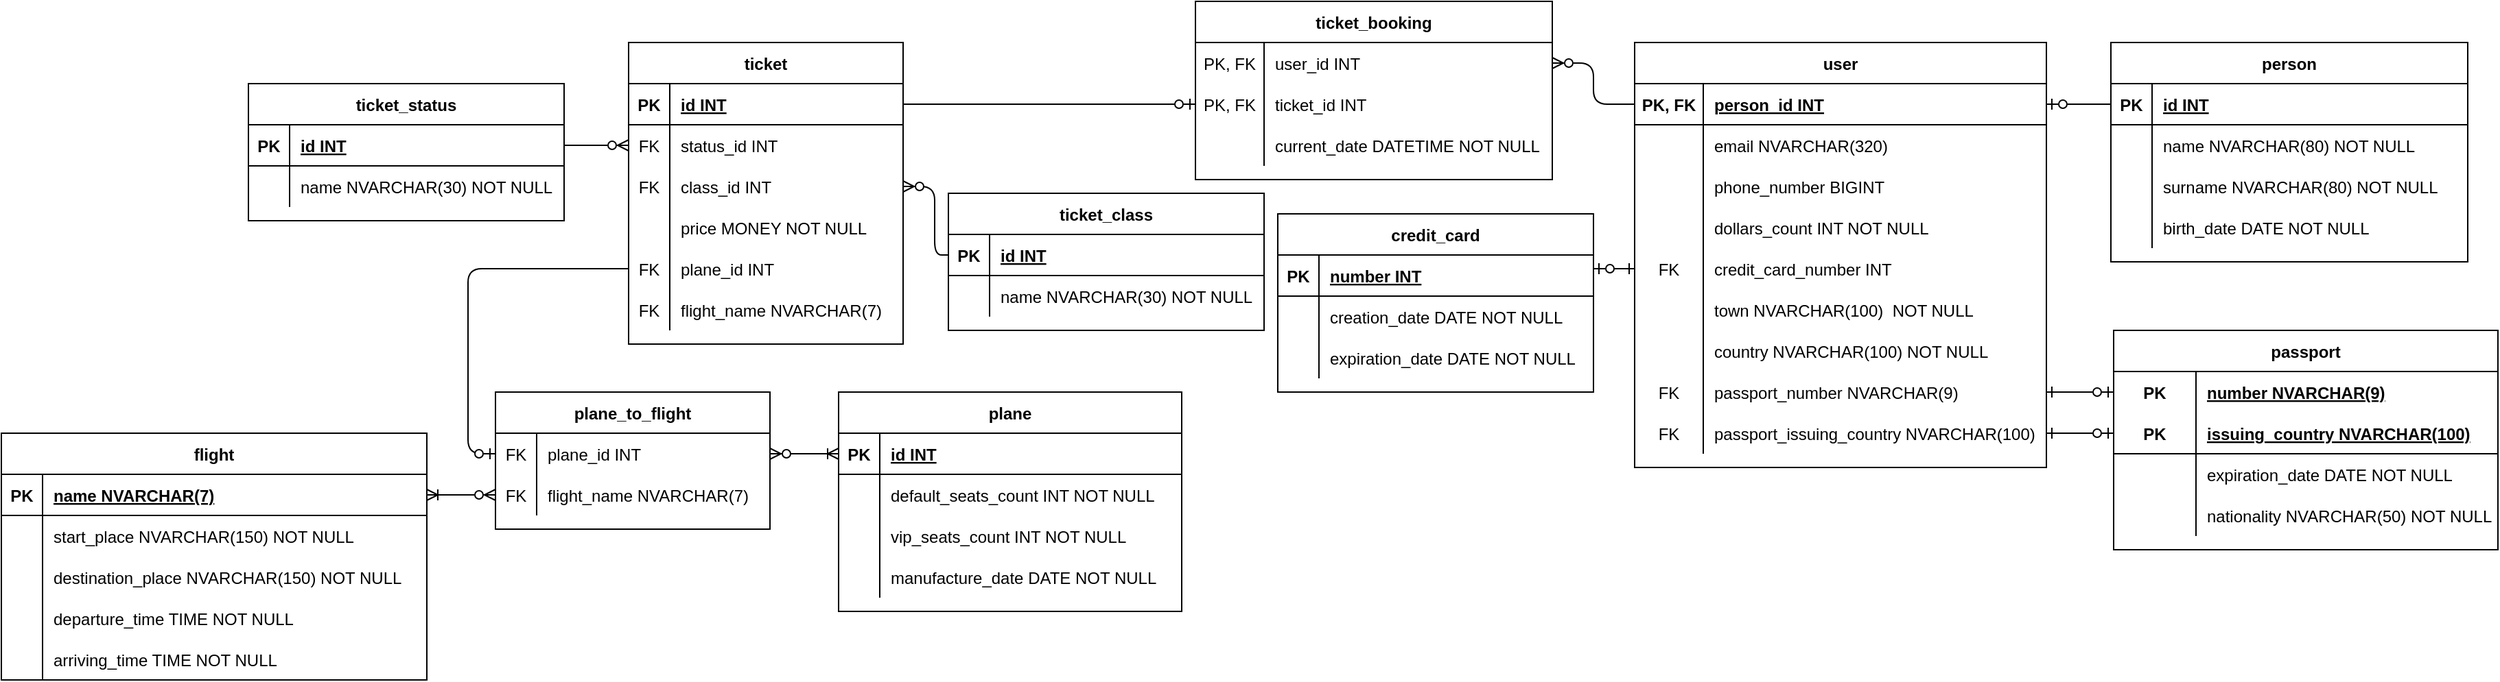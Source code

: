 <mxfile version="13.9.9" type="device"><diagram id="3k4UdtkibSkp9ZL7iLxJ" name="Страница 1"><mxGraphModel dx="2522" dy="1679" grid="1" gridSize="10" guides="1" tooltips="1" connect="1" arrows="1" fold="1" page="1" pageScale="1" pageWidth="827" pageHeight="1169" math="0" shadow="0"><root><mxCell id="0"/><mxCell id="1" parent="0"/><mxCell id="8YHVjpVI6M3kVbzpGmhR-1" value="user" style="shape=table;startSize=30;container=1;collapsible=1;childLayout=tableLayout;fixedRows=1;rowLines=0;fontStyle=1;align=center;resizeLast=1;" parent="1" vertex="1"><mxGeometry x="220" y="-95" width="300" height="310" as="geometry"/></mxCell><mxCell id="8YHVjpVI6M3kVbzpGmhR-2" value="" style="shape=partialRectangle;collapsible=0;dropTarget=0;pointerEvents=0;fillColor=none;top=0;left=0;bottom=1;right=0;points=[[0,0.5],[1,0.5]];portConstraint=eastwest;" parent="8YHVjpVI6M3kVbzpGmhR-1" vertex="1"><mxGeometry y="30" width="300" height="30" as="geometry"/></mxCell><mxCell id="8YHVjpVI6M3kVbzpGmhR-3" value="PK, FK" style="shape=partialRectangle;connectable=0;fillColor=none;top=0;left=0;bottom=0;right=0;fontStyle=1;overflow=hidden;" parent="8YHVjpVI6M3kVbzpGmhR-2" vertex="1"><mxGeometry width="50" height="30" as="geometry"/></mxCell><mxCell id="8YHVjpVI6M3kVbzpGmhR-4" value="person_id INT" style="shape=partialRectangle;connectable=0;fillColor=none;top=0;left=0;bottom=0;right=0;align=left;spacingLeft=6;fontStyle=5;overflow=hidden;" parent="8YHVjpVI6M3kVbzpGmhR-2" vertex="1"><mxGeometry x="50" width="250" height="30" as="geometry"/></mxCell><mxCell id="8YHVjpVI6M3kVbzpGmhR-5" value="" style="shape=partialRectangle;collapsible=0;dropTarget=0;pointerEvents=0;fillColor=none;top=0;left=0;bottom=0;right=0;points=[[0,0.5],[1,0.5]];portConstraint=eastwest;" parent="8YHVjpVI6M3kVbzpGmhR-1" vertex="1"><mxGeometry y="60" width="300" height="30" as="geometry"/></mxCell><mxCell id="8YHVjpVI6M3kVbzpGmhR-6" value="" style="shape=partialRectangle;connectable=0;fillColor=none;top=0;left=0;bottom=0;right=0;editable=1;overflow=hidden;" parent="8YHVjpVI6M3kVbzpGmhR-5" vertex="1"><mxGeometry width="50" height="30" as="geometry"/></mxCell><mxCell id="8YHVjpVI6M3kVbzpGmhR-7" value="email NVARCHAR(320)" style="shape=partialRectangle;connectable=0;fillColor=none;top=0;left=0;bottom=0;right=0;align=left;spacingLeft=6;overflow=hidden;" parent="8YHVjpVI6M3kVbzpGmhR-5" vertex="1"><mxGeometry x="50" width="250" height="30" as="geometry"/></mxCell><mxCell id="8YHVjpVI6M3kVbzpGmhR-8" value="" style="shape=partialRectangle;collapsible=0;dropTarget=0;pointerEvents=0;fillColor=none;top=0;left=0;bottom=0;right=0;points=[[0,0.5],[1,0.5]];portConstraint=eastwest;" parent="8YHVjpVI6M3kVbzpGmhR-1" vertex="1"><mxGeometry y="90" width="300" height="30" as="geometry"/></mxCell><mxCell id="8YHVjpVI6M3kVbzpGmhR-9" value="" style="shape=partialRectangle;connectable=0;fillColor=none;top=0;left=0;bottom=0;right=0;editable=1;overflow=hidden;" parent="8YHVjpVI6M3kVbzpGmhR-8" vertex="1"><mxGeometry width="50" height="30" as="geometry"/></mxCell><mxCell id="8YHVjpVI6M3kVbzpGmhR-10" value="phone_number BIGINT" style="shape=partialRectangle;connectable=0;fillColor=none;top=0;left=0;bottom=0;right=0;align=left;spacingLeft=6;overflow=hidden;" parent="8YHVjpVI6M3kVbzpGmhR-8" vertex="1"><mxGeometry x="50" width="250" height="30" as="geometry"/></mxCell><mxCell id="8YHVjpVI6M3kVbzpGmhR-11" value="" style="shape=partialRectangle;collapsible=0;dropTarget=0;pointerEvents=0;fillColor=none;top=0;left=0;bottom=0;right=0;points=[[0,0.5],[1,0.5]];portConstraint=eastwest;" parent="8YHVjpVI6M3kVbzpGmhR-1" vertex="1"><mxGeometry y="120" width="300" height="30" as="geometry"/></mxCell><mxCell id="8YHVjpVI6M3kVbzpGmhR-12" value="" style="shape=partialRectangle;connectable=0;fillColor=none;top=0;left=0;bottom=0;right=0;editable=1;overflow=hidden;" parent="8YHVjpVI6M3kVbzpGmhR-11" vertex="1"><mxGeometry width="50" height="30" as="geometry"/></mxCell><mxCell id="8YHVjpVI6M3kVbzpGmhR-13" value="dollars_count INT NOT NULL" style="shape=partialRectangle;connectable=0;fillColor=none;top=0;left=0;bottom=0;right=0;align=left;spacingLeft=6;overflow=hidden;" parent="8YHVjpVI6M3kVbzpGmhR-11" vertex="1"><mxGeometry x="50" width="250" height="30" as="geometry"/></mxCell><mxCell id="8YHVjpVI6M3kVbzpGmhR-14" value="" style="shape=partialRectangle;collapsible=0;dropTarget=0;pointerEvents=0;fillColor=none;top=0;left=0;bottom=0;right=0;points=[[0,0.5],[1,0.5]];portConstraint=eastwest;" parent="8YHVjpVI6M3kVbzpGmhR-1" vertex="1"><mxGeometry y="150" width="300" height="30" as="geometry"/></mxCell><mxCell id="8YHVjpVI6M3kVbzpGmhR-15" value="FK" style="shape=partialRectangle;connectable=0;fillColor=none;top=0;left=0;bottom=0;right=0;editable=1;overflow=hidden;" parent="8YHVjpVI6M3kVbzpGmhR-14" vertex="1"><mxGeometry width="50" height="30" as="geometry"/></mxCell><mxCell id="8YHVjpVI6M3kVbzpGmhR-16" value="credit_card_number INT" style="shape=partialRectangle;connectable=0;fillColor=none;top=0;left=0;bottom=0;right=0;align=left;spacingLeft=6;overflow=hidden;" parent="8YHVjpVI6M3kVbzpGmhR-14" vertex="1"><mxGeometry x="50" width="250" height="30" as="geometry"/></mxCell><mxCell id="8YHVjpVI6M3kVbzpGmhR-17" value="" style="shape=partialRectangle;collapsible=0;dropTarget=0;pointerEvents=0;fillColor=none;top=0;left=0;bottom=0;right=0;points=[[0,0.5],[1,0.5]];portConstraint=eastwest;" parent="8YHVjpVI6M3kVbzpGmhR-1" vertex="1"><mxGeometry y="180" width="300" height="30" as="geometry"/></mxCell><mxCell id="8YHVjpVI6M3kVbzpGmhR-18" value="" style="shape=partialRectangle;connectable=0;fillColor=none;top=0;left=0;bottom=0;right=0;editable=1;overflow=hidden;" parent="8YHVjpVI6M3kVbzpGmhR-17" vertex="1"><mxGeometry width="50" height="30" as="geometry"/></mxCell><mxCell id="8YHVjpVI6M3kVbzpGmhR-19" value="town NVARCHAR(100)  NOT NULL" style="shape=partialRectangle;connectable=0;fillColor=none;top=0;left=0;bottom=0;right=0;align=left;spacingLeft=6;overflow=hidden;" parent="8YHVjpVI6M3kVbzpGmhR-17" vertex="1"><mxGeometry x="50" width="250" height="30" as="geometry"/></mxCell><mxCell id="8YHVjpVI6M3kVbzpGmhR-20" value="" style="shape=partialRectangle;collapsible=0;dropTarget=0;pointerEvents=0;fillColor=none;top=0;left=0;bottom=0;right=0;points=[[0,0.5],[1,0.5]];portConstraint=eastwest;" parent="8YHVjpVI6M3kVbzpGmhR-1" vertex="1"><mxGeometry y="210" width="300" height="30" as="geometry"/></mxCell><mxCell id="8YHVjpVI6M3kVbzpGmhR-21" value="" style="shape=partialRectangle;connectable=0;fillColor=none;top=0;left=0;bottom=0;right=0;editable=1;overflow=hidden;" parent="8YHVjpVI6M3kVbzpGmhR-20" vertex="1"><mxGeometry width="50" height="30" as="geometry"/></mxCell><mxCell id="8YHVjpVI6M3kVbzpGmhR-22" value="country NVARCHAR(100) NOT NULL" style="shape=partialRectangle;connectable=0;fillColor=none;top=0;left=0;bottom=0;right=0;align=left;spacingLeft=6;overflow=hidden;" parent="8YHVjpVI6M3kVbzpGmhR-20" vertex="1"><mxGeometry x="50" width="250" height="30" as="geometry"/></mxCell><mxCell id="8YHVjpVI6M3kVbzpGmhR-23" value="" style="shape=partialRectangle;collapsible=0;dropTarget=0;pointerEvents=0;fillColor=none;top=0;left=0;bottom=0;right=0;points=[[0,0.5],[1,0.5]];portConstraint=eastwest;" parent="8YHVjpVI6M3kVbzpGmhR-1" vertex="1"><mxGeometry y="240" width="300" height="30" as="geometry"/></mxCell><mxCell id="8YHVjpVI6M3kVbzpGmhR-24" value="FK" style="shape=partialRectangle;connectable=0;fillColor=none;top=0;left=0;bottom=0;right=0;editable=1;overflow=hidden;" parent="8YHVjpVI6M3kVbzpGmhR-23" vertex="1"><mxGeometry width="50" height="30" as="geometry"/></mxCell><mxCell id="8YHVjpVI6M3kVbzpGmhR-25" value="passport_number NVARCHAR(9)" style="shape=partialRectangle;connectable=0;fillColor=none;top=0;left=0;bottom=0;right=0;align=left;spacingLeft=6;overflow=hidden;" parent="8YHVjpVI6M3kVbzpGmhR-23" vertex="1"><mxGeometry x="50" width="250" height="30" as="geometry"/></mxCell><mxCell id="V10UJoDa-tXf0L2twerV-1" value="" style="shape=partialRectangle;collapsible=0;dropTarget=0;pointerEvents=0;fillColor=none;top=0;left=0;bottom=0;right=0;points=[[0,0.5],[1,0.5]];portConstraint=eastwest;" parent="8YHVjpVI6M3kVbzpGmhR-1" vertex="1"><mxGeometry y="270" width="300" height="30" as="geometry"/></mxCell><mxCell id="V10UJoDa-tXf0L2twerV-2" value="FK" style="shape=partialRectangle;connectable=0;fillColor=none;top=0;left=0;bottom=0;right=0;editable=1;overflow=hidden;" parent="V10UJoDa-tXf0L2twerV-1" vertex="1"><mxGeometry width="50" height="30" as="geometry"/></mxCell><mxCell id="V10UJoDa-tXf0L2twerV-3" value="passport_issuing_country NVARCHAR(100)" style="shape=partialRectangle;connectable=0;fillColor=none;top=0;left=0;bottom=0;right=0;align=left;spacingLeft=6;overflow=hidden;" parent="V10UJoDa-tXf0L2twerV-1" vertex="1"><mxGeometry x="50" width="250" height="30" as="geometry"/></mxCell><mxCell id="8YHVjpVI6M3kVbzpGmhR-26" value="person" style="shape=table;startSize=30;container=1;collapsible=1;childLayout=tableLayout;fixedRows=1;rowLines=0;fontStyle=1;align=center;resizeLast=1;" parent="1" vertex="1"><mxGeometry x="567" y="-95" width="260" height="160" as="geometry"/></mxCell><mxCell id="8YHVjpVI6M3kVbzpGmhR-27" value="" style="shape=partialRectangle;collapsible=0;dropTarget=0;pointerEvents=0;fillColor=none;top=0;left=0;bottom=1;right=0;points=[[0,0.5],[1,0.5]];portConstraint=eastwest;" parent="8YHVjpVI6M3kVbzpGmhR-26" vertex="1"><mxGeometry y="30" width="260" height="30" as="geometry"/></mxCell><mxCell id="8YHVjpVI6M3kVbzpGmhR-28" value="PK" style="shape=partialRectangle;connectable=0;fillColor=none;top=0;left=0;bottom=0;right=0;fontStyle=1;overflow=hidden;" parent="8YHVjpVI6M3kVbzpGmhR-27" vertex="1"><mxGeometry width="30" height="30" as="geometry"/></mxCell><mxCell id="8YHVjpVI6M3kVbzpGmhR-29" value="id INT" style="shape=partialRectangle;connectable=0;fillColor=none;top=0;left=0;bottom=0;right=0;align=left;spacingLeft=6;fontStyle=5;overflow=hidden;" parent="8YHVjpVI6M3kVbzpGmhR-27" vertex="1"><mxGeometry x="30" width="230" height="30" as="geometry"/></mxCell><mxCell id="8YHVjpVI6M3kVbzpGmhR-30" value="" style="shape=partialRectangle;collapsible=0;dropTarget=0;pointerEvents=0;fillColor=none;top=0;left=0;bottom=0;right=0;points=[[0,0.5],[1,0.5]];portConstraint=eastwest;" parent="8YHVjpVI6M3kVbzpGmhR-26" vertex="1"><mxGeometry y="60" width="260" height="30" as="geometry"/></mxCell><mxCell id="8YHVjpVI6M3kVbzpGmhR-31" value="" style="shape=partialRectangle;connectable=0;fillColor=none;top=0;left=0;bottom=0;right=0;editable=1;overflow=hidden;" parent="8YHVjpVI6M3kVbzpGmhR-30" vertex="1"><mxGeometry width="30" height="30" as="geometry"/></mxCell><mxCell id="8YHVjpVI6M3kVbzpGmhR-32" value="name NVARCHAR(80) NOT NULL" style="shape=partialRectangle;connectable=0;fillColor=none;top=0;left=0;bottom=0;right=0;align=left;spacingLeft=6;overflow=hidden;" parent="8YHVjpVI6M3kVbzpGmhR-30" vertex="1"><mxGeometry x="30" width="230" height="30" as="geometry"/></mxCell><mxCell id="8YHVjpVI6M3kVbzpGmhR-33" value="" style="shape=partialRectangle;collapsible=0;dropTarget=0;pointerEvents=0;fillColor=none;top=0;left=0;bottom=0;right=0;points=[[0,0.5],[1,0.5]];portConstraint=eastwest;" parent="8YHVjpVI6M3kVbzpGmhR-26" vertex="1"><mxGeometry y="90" width="260" height="30" as="geometry"/></mxCell><mxCell id="8YHVjpVI6M3kVbzpGmhR-34" value="" style="shape=partialRectangle;connectable=0;fillColor=none;top=0;left=0;bottom=0;right=0;editable=1;overflow=hidden;" parent="8YHVjpVI6M3kVbzpGmhR-33" vertex="1"><mxGeometry width="30" height="30" as="geometry"/></mxCell><mxCell id="8YHVjpVI6M3kVbzpGmhR-35" value="surname NVARCHAR(80) NOT NULL" style="shape=partialRectangle;connectable=0;fillColor=none;top=0;left=0;bottom=0;right=0;align=left;spacingLeft=6;overflow=hidden;" parent="8YHVjpVI6M3kVbzpGmhR-33" vertex="1"><mxGeometry x="30" width="230" height="30" as="geometry"/></mxCell><mxCell id="8YHVjpVI6M3kVbzpGmhR-39" value="" style="shape=partialRectangle;collapsible=0;dropTarget=0;pointerEvents=0;fillColor=none;top=0;left=0;bottom=0;right=0;points=[[0,0.5],[1,0.5]];portConstraint=eastwest;" parent="8YHVjpVI6M3kVbzpGmhR-26" vertex="1"><mxGeometry y="120" width="260" height="30" as="geometry"/></mxCell><mxCell id="8YHVjpVI6M3kVbzpGmhR-40" value="" style="shape=partialRectangle;connectable=0;fillColor=none;top=0;left=0;bottom=0;right=0;editable=1;overflow=hidden;" parent="8YHVjpVI6M3kVbzpGmhR-39" vertex="1"><mxGeometry width="30" height="30" as="geometry"/></mxCell><mxCell id="8YHVjpVI6M3kVbzpGmhR-41" value="birth_date DATE NOT NULL" style="shape=partialRectangle;connectable=0;fillColor=none;top=0;left=0;bottom=0;right=0;align=left;spacingLeft=6;overflow=hidden;" parent="8YHVjpVI6M3kVbzpGmhR-39" vertex="1"><mxGeometry x="30" width="230" height="30" as="geometry"/></mxCell><mxCell id="8YHVjpVI6M3kVbzpGmhR-77" value="passport" style="shape=table;startSize=30;container=1;collapsible=1;childLayout=tableLayout;fixedRows=1;rowLines=0;fontStyle=1;align=center;resizeLast=1;" parent="1" vertex="1"><mxGeometry x="569" y="115" width="280" height="160" as="geometry"/></mxCell><mxCell id="8YHVjpVI6M3kVbzpGmhR-78" value="" style="shape=partialRectangle;collapsible=0;dropTarget=0;pointerEvents=0;fillColor=none;top=0;left=0;bottom=0;right=0;points=[[0,0.5],[1,0.5]];portConstraint=eastwest;" parent="8YHVjpVI6M3kVbzpGmhR-77" vertex="1"><mxGeometry y="30" width="280" height="30" as="geometry"/></mxCell><mxCell id="8YHVjpVI6M3kVbzpGmhR-79" value="PK" style="shape=partialRectangle;connectable=0;fillColor=none;top=0;left=0;bottom=0;right=0;fontStyle=1;overflow=hidden;" parent="8YHVjpVI6M3kVbzpGmhR-78" vertex="1"><mxGeometry width="60" height="30" as="geometry"/></mxCell><mxCell id="8YHVjpVI6M3kVbzpGmhR-80" value="number NVARCHAR(9)" style="shape=partialRectangle;connectable=0;fillColor=none;top=0;left=0;bottom=0;right=0;align=left;spacingLeft=6;fontStyle=5;overflow=hidden;" parent="8YHVjpVI6M3kVbzpGmhR-78" vertex="1"><mxGeometry x="60" width="220" height="30" as="geometry"/></mxCell><mxCell id="8YHVjpVI6M3kVbzpGmhR-81" value="" style="shape=partialRectangle;collapsible=0;dropTarget=0;pointerEvents=0;fillColor=none;top=0;left=0;bottom=1;right=0;points=[[0,0.5],[1,0.5]];portConstraint=eastwest;" parent="8YHVjpVI6M3kVbzpGmhR-77" vertex="1"><mxGeometry y="60" width="280" height="30" as="geometry"/></mxCell><mxCell id="8YHVjpVI6M3kVbzpGmhR-82" value="PK" style="shape=partialRectangle;connectable=0;fillColor=none;top=0;left=0;bottom=0;right=0;fontStyle=1;overflow=hidden;" parent="8YHVjpVI6M3kVbzpGmhR-81" vertex="1"><mxGeometry width="60" height="30" as="geometry"/></mxCell><mxCell id="8YHVjpVI6M3kVbzpGmhR-83" value="issuing_country NVARCHAR(100)" style="shape=partialRectangle;connectable=0;fillColor=none;top=0;left=0;bottom=0;right=0;align=left;spacingLeft=6;fontStyle=5;overflow=hidden;" parent="8YHVjpVI6M3kVbzpGmhR-81" vertex="1"><mxGeometry x="60" width="220" height="30" as="geometry"/></mxCell><mxCell id="8YHVjpVI6M3kVbzpGmhR-84" value="" style="shape=partialRectangle;collapsible=0;dropTarget=0;pointerEvents=0;fillColor=none;top=0;left=0;bottom=0;right=0;points=[[0,0.5],[1,0.5]];portConstraint=eastwest;" parent="8YHVjpVI6M3kVbzpGmhR-77" vertex="1"><mxGeometry y="90" width="280" height="30" as="geometry"/></mxCell><mxCell id="8YHVjpVI6M3kVbzpGmhR-85" value="" style="shape=partialRectangle;connectable=0;fillColor=none;top=0;left=0;bottom=0;right=0;editable=1;overflow=hidden;" parent="8YHVjpVI6M3kVbzpGmhR-84" vertex="1"><mxGeometry width="60" height="30" as="geometry"/></mxCell><mxCell id="8YHVjpVI6M3kVbzpGmhR-86" value="expiration_date DATE NOT NULL" style="shape=partialRectangle;connectable=0;fillColor=none;top=0;left=0;bottom=0;right=0;align=left;spacingLeft=6;overflow=hidden;" parent="8YHVjpVI6M3kVbzpGmhR-84" vertex="1"><mxGeometry x="60" width="220" height="30" as="geometry"/></mxCell><mxCell id="8YHVjpVI6M3kVbzpGmhR-87" value="" style="shape=partialRectangle;collapsible=0;dropTarget=0;pointerEvents=0;fillColor=none;top=0;left=0;bottom=0;right=0;points=[[0,0.5],[1,0.5]];portConstraint=eastwest;" parent="8YHVjpVI6M3kVbzpGmhR-77" vertex="1"><mxGeometry y="120" width="280" height="30" as="geometry"/></mxCell><mxCell id="8YHVjpVI6M3kVbzpGmhR-88" value="" style="shape=partialRectangle;connectable=0;fillColor=none;top=0;left=0;bottom=0;right=0;editable=1;overflow=hidden;" parent="8YHVjpVI6M3kVbzpGmhR-87" vertex="1"><mxGeometry width="60" height="30" as="geometry"/></mxCell><mxCell id="8YHVjpVI6M3kVbzpGmhR-89" value="nationality NVARCHAR(50) NOT NULL" style="shape=partialRectangle;connectable=0;fillColor=none;top=0;left=0;bottom=0;right=0;align=left;spacingLeft=6;overflow=hidden;" parent="8YHVjpVI6M3kVbzpGmhR-87" vertex="1"><mxGeometry x="60" width="220" height="30" as="geometry"/></mxCell><mxCell id="8YHVjpVI6M3kVbzpGmhR-103" value="ticket_booking" style="shape=table;startSize=30;container=1;collapsible=1;childLayout=tableLayout;fixedRows=1;rowLines=0;fontStyle=1;align=center;resizeLast=1;" parent="1" vertex="1"><mxGeometry x="-100" y="-125" width="260" height="130" as="geometry"/></mxCell><mxCell id="8YHVjpVI6M3kVbzpGmhR-107" value="" style="shape=partialRectangle;collapsible=0;dropTarget=0;pointerEvents=0;fillColor=none;top=0;left=0;bottom=0;right=0;points=[[0,0.5],[1,0.5]];portConstraint=eastwest;" parent="8YHVjpVI6M3kVbzpGmhR-103" vertex="1"><mxGeometry y="30" width="260" height="30" as="geometry"/></mxCell><mxCell id="8YHVjpVI6M3kVbzpGmhR-108" value="PK, FK" style="shape=partialRectangle;connectable=0;fillColor=none;top=0;left=0;bottom=0;right=0;editable=1;overflow=hidden;" parent="8YHVjpVI6M3kVbzpGmhR-107" vertex="1"><mxGeometry width="50" height="30" as="geometry"/></mxCell><mxCell id="8YHVjpVI6M3kVbzpGmhR-109" value="user_id INT" style="shape=partialRectangle;connectable=0;fillColor=none;top=0;left=0;bottom=0;right=0;align=left;spacingLeft=6;overflow=hidden;" parent="8YHVjpVI6M3kVbzpGmhR-107" vertex="1"><mxGeometry x="50" width="210" height="30" as="geometry"/></mxCell><mxCell id="8YHVjpVI6M3kVbzpGmhR-110" value="" style="shape=partialRectangle;collapsible=0;dropTarget=0;pointerEvents=0;fillColor=none;top=0;left=0;bottom=0;right=0;points=[[0,0.5],[1,0.5]];portConstraint=eastwest;" parent="8YHVjpVI6M3kVbzpGmhR-103" vertex="1"><mxGeometry y="60" width="260" height="30" as="geometry"/></mxCell><mxCell id="8YHVjpVI6M3kVbzpGmhR-111" value="PK, FK" style="shape=partialRectangle;connectable=0;fillColor=none;top=0;left=0;bottom=0;right=0;editable=1;overflow=hidden;" parent="8YHVjpVI6M3kVbzpGmhR-110" vertex="1"><mxGeometry width="50" height="30" as="geometry"/></mxCell><mxCell id="8YHVjpVI6M3kVbzpGmhR-112" value="ticket_id INT " style="shape=partialRectangle;connectable=0;fillColor=none;top=0;left=0;bottom=0;right=0;align=left;spacingLeft=6;overflow=hidden;" parent="8YHVjpVI6M3kVbzpGmhR-110" vertex="1"><mxGeometry x="50" width="210" height="30" as="geometry"/></mxCell><mxCell id="8YHVjpVI6M3kVbzpGmhR-113" value="" style="shape=partialRectangle;collapsible=0;dropTarget=0;pointerEvents=0;fillColor=none;top=0;left=0;bottom=0;right=0;points=[[0,0.5],[1,0.5]];portConstraint=eastwest;" parent="8YHVjpVI6M3kVbzpGmhR-103" vertex="1"><mxGeometry y="90" width="260" height="30" as="geometry"/></mxCell><mxCell id="8YHVjpVI6M3kVbzpGmhR-114" value="" style="shape=partialRectangle;connectable=0;fillColor=none;top=0;left=0;bottom=0;right=0;editable=1;overflow=hidden;" parent="8YHVjpVI6M3kVbzpGmhR-113" vertex="1"><mxGeometry width="50" height="30" as="geometry"/></mxCell><mxCell id="8YHVjpVI6M3kVbzpGmhR-115" value="current_date DATETIME NOT NULL" style="shape=partialRectangle;connectable=0;fillColor=none;top=0;left=0;bottom=0;right=0;align=left;spacingLeft=6;overflow=hidden;" parent="8YHVjpVI6M3kVbzpGmhR-113" vertex="1"><mxGeometry x="50" width="210" height="30" as="geometry"/></mxCell><mxCell id="8YHVjpVI6M3kVbzpGmhR-116" value="ticket_status" style="shape=table;startSize=30;container=1;collapsible=1;childLayout=tableLayout;fixedRows=1;rowLines=0;fontStyle=1;align=center;resizeLast=1;" parent="1" vertex="1"><mxGeometry x="-790" y="-65" width="230" height="100" as="geometry"/></mxCell><mxCell id="8YHVjpVI6M3kVbzpGmhR-117" value="" style="shape=partialRectangle;collapsible=0;dropTarget=0;pointerEvents=0;fillColor=none;top=0;left=0;bottom=1;right=0;points=[[0,0.5],[1,0.5]];portConstraint=eastwest;" parent="8YHVjpVI6M3kVbzpGmhR-116" vertex="1"><mxGeometry y="30" width="230" height="30" as="geometry"/></mxCell><mxCell id="8YHVjpVI6M3kVbzpGmhR-118" value="PK" style="shape=partialRectangle;connectable=0;fillColor=none;top=0;left=0;bottom=0;right=0;fontStyle=1;overflow=hidden;" parent="8YHVjpVI6M3kVbzpGmhR-117" vertex="1"><mxGeometry width="30" height="30" as="geometry"/></mxCell><mxCell id="8YHVjpVI6M3kVbzpGmhR-119" value="id INT" style="shape=partialRectangle;connectable=0;fillColor=none;top=0;left=0;bottom=0;right=0;align=left;spacingLeft=6;fontStyle=5;overflow=hidden;" parent="8YHVjpVI6M3kVbzpGmhR-117" vertex="1"><mxGeometry x="30" width="200" height="30" as="geometry"/></mxCell><mxCell id="8YHVjpVI6M3kVbzpGmhR-120" value="" style="shape=partialRectangle;collapsible=0;dropTarget=0;pointerEvents=0;fillColor=none;top=0;left=0;bottom=0;right=0;points=[[0,0.5],[1,0.5]];portConstraint=eastwest;" parent="8YHVjpVI6M3kVbzpGmhR-116" vertex="1"><mxGeometry y="60" width="230" height="30" as="geometry"/></mxCell><mxCell id="8YHVjpVI6M3kVbzpGmhR-121" value="" style="shape=partialRectangle;connectable=0;fillColor=none;top=0;left=0;bottom=0;right=0;editable=1;overflow=hidden;" parent="8YHVjpVI6M3kVbzpGmhR-120" vertex="1"><mxGeometry width="30" height="30" as="geometry"/></mxCell><mxCell id="8YHVjpVI6M3kVbzpGmhR-122" value="name NVARCHAR(30) NOT NULL" style="shape=partialRectangle;connectable=0;fillColor=none;top=0;left=0;bottom=0;right=0;align=left;spacingLeft=6;overflow=hidden;" parent="8YHVjpVI6M3kVbzpGmhR-120" vertex="1"><mxGeometry x="30" width="200" height="30" as="geometry"/></mxCell><mxCell id="8YHVjpVI6M3kVbzpGmhR-129" value="ticket" style="shape=table;startSize=30;container=1;collapsible=1;childLayout=tableLayout;fixedRows=1;rowLines=0;fontStyle=1;align=center;resizeLast=1;" parent="1" vertex="1"><mxGeometry x="-513" y="-95" width="200" height="220" as="geometry"/></mxCell><mxCell id="Qn8bI8IKCTF-8IbLQuzn-13" value="" style="shape=partialRectangle;collapsible=0;dropTarget=0;pointerEvents=0;fillColor=none;top=0;left=0;bottom=1;right=0;points=[[0,0.5],[1,0.5]];portConstraint=eastwest;" parent="8YHVjpVI6M3kVbzpGmhR-129" vertex="1"><mxGeometry y="30" width="200" height="30" as="geometry"/></mxCell><mxCell id="Qn8bI8IKCTF-8IbLQuzn-14" value="PK" style="shape=partialRectangle;connectable=0;fillColor=none;top=0;left=0;bottom=0;right=0;fontStyle=1;overflow=hidden;" parent="Qn8bI8IKCTF-8IbLQuzn-13" vertex="1"><mxGeometry width="30" height="30" as="geometry"/></mxCell><mxCell id="Qn8bI8IKCTF-8IbLQuzn-15" value="id INT" style="shape=partialRectangle;connectable=0;fillColor=none;top=0;left=0;bottom=0;right=0;align=left;spacingLeft=6;fontStyle=5;overflow=hidden;" parent="Qn8bI8IKCTF-8IbLQuzn-13" vertex="1"><mxGeometry x="30" width="170" height="30" as="geometry"/></mxCell><mxCell id="8YHVjpVI6M3kVbzpGmhR-133" value="" style="shape=partialRectangle;collapsible=0;dropTarget=0;pointerEvents=0;fillColor=none;top=0;left=0;bottom=0;right=0;points=[[0,0.5],[1,0.5]];portConstraint=eastwest;" parent="8YHVjpVI6M3kVbzpGmhR-129" vertex="1"><mxGeometry y="60" width="200" height="30" as="geometry"/></mxCell><mxCell id="8YHVjpVI6M3kVbzpGmhR-134" value="FK" style="shape=partialRectangle;connectable=0;fillColor=none;top=0;left=0;bottom=0;right=0;editable=1;overflow=hidden;" parent="8YHVjpVI6M3kVbzpGmhR-133" vertex="1"><mxGeometry width="30" height="30" as="geometry"/></mxCell><mxCell id="8YHVjpVI6M3kVbzpGmhR-135" value="status_id INT" style="shape=partialRectangle;connectable=0;fillColor=none;top=0;left=0;bottom=0;right=0;align=left;spacingLeft=6;overflow=hidden;" parent="8YHVjpVI6M3kVbzpGmhR-133" vertex="1"><mxGeometry x="30" width="170" height="30" as="geometry"/></mxCell><mxCell id="8YHVjpVI6M3kVbzpGmhR-139" value="" style="shape=partialRectangle;collapsible=0;dropTarget=0;pointerEvents=0;fillColor=none;top=0;left=0;bottom=0;right=0;points=[[0,0.5],[1,0.5]];portConstraint=eastwest;" parent="8YHVjpVI6M3kVbzpGmhR-129" vertex="1"><mxGeometry y="90" width="200" height="30" as="geometry"/></mxCell><mxCell id="8YHVjpVI6M3kVbzpGmhR-140" value="FK" style="shape=partialRectangle;connectable=0;fillColor=none;top=0;left=0;bottom=0;right=0;editable=1;overflow=hidden;" parent="8YHVjpVI6M3kVbzpGmhR-139" vertex="1"><mxGeometry width="30" height="30" as="geometry"/></mxCell><mxCell id="8YHVjpVI6M3kVbzpGmhR-141" value="class_id INT" style="shape=partialRectangle;connectable=0;fillColor=none;top=0;left=0;bottom=0;right=0;align=left;spacingLeft=6;overflow=hidden;" parent="8YHVjpVI6M3kVbzpGmhR-139" vertex="1"><mxGeometry x="30" width="170" height="30" as="geometry"/></mxCell><mxCell id="8YHVjpVI6M3kVbzpGmhR-155" value="" style="shape=partialRectangle;collapsible=0;dropTarget=0;pointerEvents=0;fillColor=none;top=0;left=0;bottom=0;right=0;points=[[0,0.5],[1,0.5]];portConstraint=eastwest;" parent="8YHVjpVI6M3kVbzpGmhR-129" vertex="1"><mxGeometry y="120" width="200" height="30" as="geometry"/></mxCell><mxCell id="8YHVjpVI6M3kVbzpGmhR-156" value="" style="shape=partialRectangle;connectable=0;fillColor=none;top=0;left=0;bottom=0;right=0;editable=1;overflow=hidden;" parent="8YHVjpVI6M3kVbzpGmhR-155" vertex="1"><mxGeometry width="30" height="30" as="geometry"/></mxCell><mxCell id="8YHVjpVI6M3kVbzpGmhR-157" value="price MONEY NOT NULL" style="shape=partialRectangle;connectable=0;fillColor=none;top=0;left=0;bottom=0;right=0;align=left;spacingLeft=6;overflow=hidden;" parent="8YHVjpVI6M3kVbzpGmhR-155" vertex="1"><mxGeometry x="30" width="170" height="30" as="geometry"/></mxCell><mxCell id="8YHVjpVI6M3kVbzpGmhR-158" value="" style="shape=partialRectangle;collapsible=0;dropTarget=0;pointerEvents=0;fillColor=none;top=0;left=0;bottom=0;right=0;points=[[0,0.5],[1,0.5]];portConstraint=eastwest;" parent="8YHVjpVI6M3kVbzpGmhR-129" vertex="1"><mxGeometry y="150" width="200" height="30" as="geometry"/></mxCell><mxCell id="8YHVjpVI6M3kVbzpGmhR-159" value="FK" style="shape=partialRectangle;connectable=0;fillColor=none;top=0;left=0;bottom=0;right=0;editable=1;overflow=hidden;" parent="8YHVjpVI6M3kVbzpGmhR-158" vertex="1"><mxGeometry width="30" height="30" as="geometry"/></mxCell><mxCell id="8YHVjpVI6M3kVbzpGmhR-160" value="plane_id INT" style="shape=partialRectangle;connectable=0;fillColor=none;top=0;left=0;bottom=0;right=0;align=left;spacingLeft=6;overflow=hidden;" parent="8YHVjpVI6M3kVbzpGmhR-158" vertex="1"><mxGeometry x="30" width="170" height="30" as="geometry"/></mxCell><mxCell id="NEImS16-NJhFFRpKOBF2-1" value="" style="shape=partialRectangle;collapsible=0;dropTarget=0;pointerEvents=0;fillColor=none;top=0;left=0;bottom=0;right=0;points=[[0,0.5],[1,0.5]];portConstraint=eastwest;" vertex="1" parent="8YHVjpVI6M3kVbzpGmhR-129"><mxGeometry y="180" width="200" height="30" as="geometry"/></mxCell><mxCell id="NEImS16-NJhFFRpKOBF2-2" value="FK" style="shape=partialRectangle;connectable=0;fillColor=none;top=0;left=0;bottom=0;right=0;editable=1;overflow=hidden;" vertex="1" parent="NEImS16-NJhFFRpKOBF2-1"><mxGeometry width="30" height="30" as="geometry"/></mxCell><mxCell id="NEImS16-NJhFFRpKOBF2-3" value="flight_name NVARCHAR(7)" style="shape=partialRectangle;connectable=0;fillColor=none;top=0;left=0;bottom=0;right=0;align=left;spacingLeft=6;overflow=hidden;" vertex="1" parent="NEImS16-NJhFFRpKOBF2-1"><mxGeometry x="30" width="170" height="30" as="geometry"/></mxCell><mxCell id="8YHVjpVI6M3kVbzpGmhR-161" value="ticket_class" style="shape=table;startSize=30;container=1;collapsible=1;childLayout=tableLayout;fixedRows=1;rowLines=0;fontStyle=1;align=center;resizeLast=1;" parent="1" vertex="1"><mxGeometry x="-280" y="15" width="230" height="100" as="geometry"/></mxCell><mxCell id="8YHVjpVI6M3kVbzpGmhR-162" value="" style="shape=partialRectangle;collapsible=0;dropTarget=0;pointerEvents=0;fillColor=none;top=0;left=0;bottom=1;right=0;points=[[0,0.5],[1,0.5]];portConstraint=eastwest;" parent="8YHVjpVI6M3kVbzpGmhR-161" vertex="1"><mxGeometry y="30" width="230" height="30" as="geometry"/></mxCell><mxCell id="8YHVjpVI6M3kVbzpGmhR-163" value="PK" style="shape=partialRectangle;connectable=0;fillColor=none;top=0;left=0;bottom=0;right=0;fontStyle=1;overflow=hidden;" parent="8YHVjpVI6M3kVbzpGmhR-162" vertex="1"><mxGeometry width="30" height="30" as="geometry"/></mxCell><mxCell id="8YHVjpVI6M3kVbzpGmhR-164" value="id INT" style="shape=partialRectangle;connectable=0;fillColor=none;top=0;left=0;bottom=0;right=0;align=left;spacingLeft=6;fontStyle=5;overflow=hidden;" parent="8YHVjpVI6M3kVbzpGmhR-162" vertex="1"><mxGeometry x="30" width="200" height="30" as="geometry"/></mxCell><mxCell id="8YHVjpVI6M3kVbzpGmhR-165" value="" style="shape=partialRectangle;collapsible=0;dropTarget=0;pointerEvents=0;fillColor=none;top=0;left=0;bottom=0;right=0;points=[[0,0.5],[1,0.5]];portConstraint=eastwest;" parent="8YHVjpVI6M3kVbzpGmhR-161" vertex="1"><mxGeometry y="60" width="230" height="30" as="geometry"/></mxCell><mxCell id="8YHVjpVI6M3kVbzpGmhR-166" value="" style="shape=partialRectangle;connectable=0;fillColor=none;top=0;left=0;bottom=0;right=0;editable=1;overflow=hidden;" parent="8YHVjpVI6M3kVbzpGmhR-165" vertex="1"><mxGeometry width="30" height="30" as="geometry"/></mxCell><mxCell id="8YHVjpVI6M3kVbzpGmhR-167" value="name NVARCHAR(30) NOT NULL" style="shape=partialRectangle;connectable=0;fillColor=none;top=0;left=0;bottom=0;right=0;align=left;spacingLeft=6;overflow=hidden;" parent="8YHVjpVI6M3kVbzpGmhR-165" vertex="1"><mxGeometry x="30" width="200" height="30" as="geometry"/></mxCell><mxCell id="8YHVjpVI6M3kVbzpGmhR-174" value="plane_to_flight" style="shape=table;startSize=30;container=1;collapsible=1;childLayout=tableLayout;fixedRows=1;rowLines=0;fontStyle=1;align=center;resizeLast=1;" parent="1" vertex="1"><mxGeometry x="-610" y="160" width="200" height="100" as="geometry"/></mxCell><mxCell id="8YHVjpVI6M3kVbzpGmhR-178" value="" style="shape=partialRectangle;collapsible=0;dropTarget=0;pointerEvents=0;fillColor=none;top=0;left=0;bottom=0;right=0;points=[[0,0.5],[1,0.5]];portConstraint=eastwest;" parent="8YHVjpVI6M3kVbzpGmhR-174" vertex="1"><mxGeometry y="30" width="200" height="30" as="geometry"/></mxCell><mxCell id="8YHVjpVI6M3kVbzpGmhR-179" value="FK" style="shape=partialRectangle;connectable=0;fillColor=none;top=0;left=0;bottom=0;right=0;editable=1;overflow=hidden;" parent="8YHVjpVI6M3kVbzpGmhR-178" vertex="1"><mxGeometry width="30" height="30" as="geometry"/></mxCell><mxCell id="8YHVjpVI6M3kVbzpGmhR-180" value="plane_id INT" style="shape=partialRectangle;connectable=0;fillColor=none;top=0;left=0;bottom=0;right=0;align=left;spacingLeft=6;overflow=hidden;" parent="8YHVjpVI6M3kVbzpGmhR-178" vertex="1"><mxGeometry x="30" width="170" height="30" as="geometry"/></mxCell><mxCell id="8YHVjpVI6M3kVbzpGmhR-181" value="" style="shape=partialRectangle;collapsible=0;dropTarget=0;pointerEvents=0;fillColor=none;top=0;left=0;bottom=0;right=0;points=[[0,0.5],[1,0.5]];portConstraint=eastwest;" parent="8YHVjpVI6M3kVbzpGmhR-174" vertex="1"><mxGeometry y="60" width="200" height="30" as="geometry"/></mxCell><mxCell id="8YHVjpVI6M3kVbzpGmhR-182" value="FK" style="shape=partialRectangle;connectable=0;fillColor=none;top=0;left=0;bottom=0;right=0;editable=1;overflow=hidden;" parent="8YHVjpVI6M3kVbzpGmhR-181" vertex="1"><mxGeometry width="30" height="30" as="geometry"/></mxCell><mxCell id="8YHVjpVI6M3kVbzpGmhR-183" value="flight_name NVARCHAR(7)" style="shape=partialRectangle;connectable=0;fillColor=none;top=0;left=0;bottom=0;right=0;align=left;spacingLeft=6;overflow=hidden;" parent="8YHVjpVI6M3kVbzpGmhR-181" vertex="1"><mxGeometry x="30" width="170" height="30" as="geometry"/></mxCell><mxCell id="8YHVjpVI6M3kVbzpGmhR-187" value="flight" style="shape=table;startSize=30;container=1;collapsible=1;childLayout=tableLayout;fixedRows=1;rowLines=0;fontStyle=1;align=center;resizeLast=1;" parent="1" vertex="1"><mxGeometry x="-970" y="190" width="310" height="180" as="geometry"/></mxCell><mxCell id="8YHVjpVI6M3kVbzpGmhR-188" value="" style="shape=partialRectangle;collapsible=0;dropTarget=0;pointerEvents=0;fillColor=none;top=0;left=0;bottom=1;right=0;points=[[0,0.5],[1,0.5]];portConstraint=eastwest;" parent="8YHVjpVI6M3kVbzpGmhR-187" vertex="1"><mxGeometry y="30" width="310" height="30" as="geometry"/></mxCell><mxCell id="8YHVjpVI6M3kVbzpGmhR-189" value="PK" style="shape=partialRectangle;connectable=0;fillColor=none;top=0;left=0;bottom=0;right=0;fontStyle=1;overflow=hidden;" parent="8YHVjpVI6M3kVbzpGmhR-188" vertex="1"><mxGeometry width="30" height="30" as="geometry"/></mxCell><mxCell id="8YHVjpVI6M3kVbzpGmhR-190" value="name NVARCHAR(7)" style="shape=partialRectangle;connectable=0;fillColor=none;top=0;left=0;bottom=0;right=0;align=left;spacingLeft=6;fontStyle=5;overflow=hidden;" parent="8YHVjpVI6M3kVbzpGmhR-188" vertex="1"><mxGeometry x="30" width="280" height="30" as="geometry"/></mxCell><mxCell id="8YHVjpVI6M3kVbzpGmhR-191" value="" style="shape=partialRectangle;collapsible=0;dropTarget=0;pointerEvents=0;fillColor=none;top=0;left=0;bottom=0;right=0;points=[[0,0.5],[1,0.5]];portConstraint=eastwest;" parent="8YHVjpVI6M3kVbzpGmhR-187" vertex="1"><mxGeometry y="60" width="310" height="30" as="geometry"/></mxCell><mxCell id="8YHVjpVI6M3kVbzpGmhR-192" value="" style="shape=partialRectangle;connectable=0;fillColor=none;top=0;left=0;bottom=0;right=0;editable=1;overflow=hidden;" parent="8YHVjpVI6M3kVbzpGmhR-191" vertex="1"><mxGeometry width="30" height="30" as="geometry"/></mxCell><mxCell id="8YHVjpVI6M3kVbzpGmhR-193" value="start_place NVARCHAR(150) NOT NULL" style="shape=partialRectangle;connectable=0;fillColor=none;top=0;left=0;bottom=0;right=0;align=left;spacingLeft=6;overflow=hidden;" parent="8YHVjpVI6M3kVbzpGmhR-191" vertex="1"><mxGeometry x="30" width="280" height="30" as="geometry"/></mxCell><mxCell id="8YHVjpVI6M3kVbzpGmhR-194" value="" style="shape=partialRectangle;collapsible=0;dropTarget=0;pointerEvents=0;fillColor=none;top=0;left=0;bottom=0;right=0;points=[[0,0.5],[1,0.5]];portConstraint=eastwest;" parent="8YHVjpVI6M3kVbzpGmhR-187" vertex="1"><mxGeometry y="90" width="310" height="30" as="geometry"/></mxCell><mxCell id="8YHVjpVI6M3kVbzpGmhR-195" value="" style="shape=partialRectangle;connectable=0;fillColor=none;top=0;left=0;bottom=0;right=0;editable=1;overflow=hidden;" parent="8YHVjpVI6M3kVbzpGmhR-194" vertex="1"><mxGeometry width="30" height="30" as="geometry"/></mxCell><mxCell id="8YHVjpVI6M3kVbzpGmhR-196" value="destination_place NVARCHAR(150) NOT NULL" style="shape=partialRectangle;connectable=0;fillColor=none;top=0;left=0;bottom=0;right=0;align=left;spacingLeft=6;overflow=hidden;" parent="8YHVjpVI6M3kVbzpGmhR-194" vertex="1"><mxGeometry x="30" width="280" height="30" as="geometry"/></mxCell><mxCell id="8YHVjpVI6M3kVbzpGmhR-197" value="" style="shape=partialRectangle;collapsible=0;dropTarget=0;pointerEvents=0;fillColor=none;top=0;left=0;bottom=0;right=0;points=[[0,0.5],[1,0.5]];portConstraint=eastwest;" parent="8YHVjpVI6M3kVbzpGmhR-187" vertex="1"><mxGeometry y="120" width="310" height="30" as="geometry"/></mxCell><mxCell id="8YHVjpVI6M3kVbzpGmhR-198" value="" style="shape=partialRectangle;connectable=0;fillColor=none;top=0;left=0;bottom=0;right=0;editable=1;overflow=hidden;" parent="8YHVjpVI6M3kVbzpGmhR-197" vertex="1"><mxGeometry width="30" height="30" as="geometry"/></mxCell><mxCell id="8YHVjpVI6M3kVbzpGmhR-199" value="departure_time TIME NOT NULL" style="shape=partialRectangle;connectable=0;fillColor=none;top=0;left=0;bottom=0;right=0;align=left;spacingLeft=6;overflow=hidden;" parent="8YHVjpVI6M3kVbzpGmhR-197" vertex="1"><mxGeometry x="30" width="280" height="30" as="geometry"/></mxCell><mxCell id="8YHVjpVI6M3kVbzpGmhR-200" value="" style="shape=partialRectangle;collapsible=0;dropTarget=0;pointerEvents=0;fillColor=none;top=0;left=0;bottom=0;right=0;points=[[0,0.5],[1,0.5]];portConstraint=eastwest;" parent="8YHVjpVI6M3kVbzpGmhR-187" vertex="1"><mxGeometry y="150" width="310" height="30" as="geometry"/></mxCell><mxCell id="8YHVjpVI6M3kVbzpGmhR-201" value="" style="shape=partialRectangle;connectable=0;fillColor=none;top=0;left=0;bottom=0;right=0;editable=1;overflow=hidden;" parent="8YHVjpVI6M3kVbzpGmhR-200" vertex="1"><mxGeometry width="30" height="30" as="geometry"/></mxCell><mxCell id="8YHVjpVI6M3kVbzpGmhR-202" value="arriving_time TIME NOT NULL" style="shape=partialRectangle;connectable=0;fillColor=none;top=0;left=0;bottom=0;right=0;align=left;spacingLeft=6;overflow=hidden;" parent="8YHVjpVI6M3kVbzpGmhR-200" vertex="1"><mxGeometry x="30" width="280" height="30" as="geometry"/></mxCell><mxCell id="8YHVjpVI6M3kVbzpGmhR-203" value="plane" style="shape=table;startSize=30;container=1;collapsible=1;childLayout=tableLayout;fixedRows=1;rowLines=0;fontStyle=1;align=center;resizeLast=1;" parent="1" vertex="1"><mxGeometry x="-360" y="160" width="250" height="160" as="geometry"/></mxCell><mxCell id="8YHVjpVI6M3kVbzpGmhR-204" value="" style="shape=partialRectangle;collapsible=0;dropTarget=0;pointerEvents=0;fillColor=none;top=0;left=0;bottom=1;right=0;points=[[0,0.5],[1,0.5]];portConstraint=eastwest;" parent="8YHVjpVI6M3kVbzpGmhR-203" vertex="1"><mxGeometry y="30" width="250" height="30" as="geometry"/></mxCell><mxCell id="8YHVjpVI6M3kVbzpGmhR-205" value="PK" style="shape=partialRectangle;connectable=0;fillColor=none;top=0;left=0;bottom=0;right=0;fontStyle=1;overflow=hidden;" parent="8YHVjpVI6M3kVbzpGmhR-204" vertex="1"><mxGeometry width="30" height="30" as="geometry"/></mxCell><mxCell id="8YHVjpVI6M3kVbzpGmhR-206" value="id INT" style="shape=partialRectangle;connectable=0;fillColor=none;top=0;left=0;bottom=0;right=0;align=left;spacingLeft=6;fontStyle=5;overflow=hidden;" parent="8YHVjpVI6M3kVbzpGmhR-204" vertex="1"><mxGeometry x="30" width="220" height="30" as="geometry"/></mxCell><mxCell id="8YHVjpVI6M3kVbzpGmhR-207" value="" style="shape=partialRectangle;collapsible=0;dropTarget=0;pointerEvents=0;fillColor=none;top=0;left=0;bottom=0;right=0;points=[[0,0.5],[1,0.5]];portConstraint=eastwest;" parent="8YHVjpVI6M3kVbzpGmhR-203" vertex="1"><mxGeometry y="60" width="250" height="30" as="geometry"/></mxCell><mxCell id="8YHVjpVI6M3kVbzpGmhR-208" value="" style="shape=partialRectangle;connectable=0;fillColor=none;top=0;left=0;bottom=0;right=0;editable=1;overflow=hidden;" parent="8YHVjpVI6M3kVbzpGmhR-207" vertex="1"><mxGeometry width="30" height="30" as="geometry"/></mxCell><mxCell id="8YHVjpVI6M3kVbzpGmhR-209" value="default_seats_count INT NOT NULL" style="shape=partialRectangle;connectable=0;fillColor=none;top=0;left=0;bottom=0;right=0;align=left;spacingLeft=6;overflow=hidden;" parent="8YHVjpVI6M3kVbzpGmhR-207" vertex="1"><mxGeometry x="30" width="220" height="30" as="geometry"/></mxCell><mxCell id="8YHVjpVI6M3kVbzpGmhR-210" value="" style="shape=partialRectangle;collapsible=0;dropTarget=0;pointerEvents=0;fillColor=none;top=0;left=0;bottom=0;right=0;points=[[0,0.5],[1,0.5]];portConstraint=eastwest;" parent="8YHVjpVI6M3kVbzpGmhR-203" vertex="1"><mxGeometry y="90" width="250" height="30" as="geometry"/></mxCell><mxCell id="8YHVjpVI6M3kVbzpGmhR-211" value="" style="shape=partialRectangle;connectable=0;fillColor=none;top=0;left=0;bottom=0;right=0;editable=1;overflow=hidden;" parent="8YHVjpVI6M3kVbzpGmhR-210" vertex="1"><mxGeometry width="30" height="30" as="geometry"/></mxCell><mxCell id="8YHVjpVI6M3kVbzpGmhR-212" value="vip_seats_count INT NOT NULL" style="shape=partialRectangle;connectable=0;fillColor=none;top=0;left=0;bottom=0;right=0;align=left;spacingLeft=6;overflow=hidden;" parent="8YHVjpVI6M3kVbzpGmhR-210" vertex="1"><mxGeometry x="30" width="220" height="30" as="geometry"/></mxCell><mxCell id="8YHVjpVI6M3kVbzpGmhR-213" value="" style="shape=partialRectangle;collapsible=0;dropTarget=0;pointerEvents=0;fillColor=none;top=0;left=0;bottom=0;right=0;points=[[0,0.5],[1,0.5]];portConstraint=eastwest;" parent="8YHVjpVI6M3kVbzpGmhR-203" vertex="1"><mxGeometry y="120" width="250" height="30" as="geometry"/></mxCell><mxCell id="8YHVjpVI6M3kVbzpGmhR-214" value="" style="shape=partialRectangle;connectable=0;fillColor=none;top=0;left=0;bottom=0;right=0;editable=1;overflow=hidden;" parent="8YHVjpVI6M3kVbzpGmhR-213" vertex="1"><mxGeometry width="30" height="30" as="geometry"/></mxCell><mxCell id="8YHVjpVI6M3kVbzpGmhR-215" value="manufacture_date DATE NOT NULL" style="shape=partialRectangle;connectable=0;fillColor=none;top=0;left=0;bottom=0;right=0;align=left;spacingLeft=6;overflow=hidden;" parent="8YHVjpVI6M3kVbzpGmhR-213" vertex="1"><mxGeometry x="30" width="220" height="30" as="geometry"/></mxCell><mxCell id="8YHVjpVI6M3kVbzpGmhR-216" value="credit_card" style="shape=table;startSize=30;container=1;collapsible=1;childLayout=tableLayout;fixedRows=1;rowLines=0;fontStyle=1;align=center;resizeLast=1;" parent="1" vertex="1"><mxGeometry x="-40" y="30" width="230" height="130" as="geometry"/></mxCell><mxCell id="8YHVjpVI6M3kVbzpGmhR-217" value="" style="shape=partialRectangle;collapsible=0;dropTarget=0;pointerEvents=0;fillColor=none;top=0;left=0;bottom=1;right=0;points=[[0,0.5],[1,0.5]];portConstraint=eastwest;" parent="8YHVjpVI6M3kVbzpGmhR-216" vertex="1"><mxGeometry y="30" width="230" height="30" as="geometry"/></mxCell><mxCell id="8YHVjpVI6M3kVbzpGmhR-218" value="PK" style="shape=partialRectangle;connectable=0;fillColor=none;top=0;left=0;bottom=0;right=0;fontStyle=1;overflow=hidden;" parent="8YHVjpVI6M3kVbzpGmhR-217" vertex="1"><mxGeometry width="30" height="30" as="geometry"/></mxCell><mxCell id="8YHVjpVI6M3kVbzpGmhR-219" value="number INT" style="shape=partialRectangle;connectable=0;fillColor=none;top=0;left=0;bottom=0;right=0;align=left;spacingLeft=6;fontStyle=5;overflow=hidden;" parent="8YHVjpVI6M3kVbzpGmhR-217" vertex="1"><mxGeometry x="30" width="200" height="30" as="geometry"/></mxCell><mxCell id="8YHVjpVI6M3kVbzpGmhR-220" value="" style="shape=partialRectangle;collapsible=0;dropTarget=0;pointerEvents=0;fillColor=none;top=0;left=0;bottom=0;right=0;points=[[0,0.5],[1,0.5]];portConstraint=eastwest;" parent="8YHVjpVI6M3kVbzpGmhR-216" vertex="1"><mxGeometry y="60" width="230" height="30" as="geometry"/></mxCell><mxCell id="8YHVjpVI6M3kVbzpGmhR-221" value="" style="shape=partialRectangle;connectable=0;fillColor=none;top=0;left=0;bottom=0;right=0;editable=1;overflow=hidden;" parent="8YHVjpVI6M3kVbzpGmhR-220" vertex="1"><mxGeometry width="30" height="30" as="geometry"/></mxCell><mxCell id="8YHVjpVI6M3kVbzpGmhR-222" value="creation_date DATE NOT NULL" style="shape=partialRectangle;connectable=0;fillColor=none;top=0;left=0;bottom=0;right=0;align=left;spacingLeft=6;overflow=hidden;" parent="8YHVjpVI6M3kVbzpGmhR-220" vertex="1"><mxGeometry x="30" width="200" height="30" as="geometry"/></mxCell><mxCell id="8YHVjpVI6M3kVbzpGmhR-223" value="" style="shape=partialRectangle;collapsible=0;dropTarget=0;pointerEvents=0;fillColor=none;top=0;left=0;bottom=0;right=0;points=[[0,0.5],[1,0.5]];portConstraint=eastwest;" parent="8YHVjpVI6M3kVbzpGmhR-216" vertex="1"><mxGeometry y="90" width="230" height="30" as="geometry"/></mxCell><mxCell id="8YHVjpVI6M3kVbzpGmhR-224" value="" style="shape=partialRectangle;connectable=0;fillColor=none;top=0;left=0;bottom=0;right=0;editable=1;overflow=hidden;" parent="8YHVjpVI6M3kVbzpGmhR-223" vertex="1"><mxGeometry width="30" height="30" as="geometry"/></mxCell><mxCell id="8YHVjpVI6M3kVbzpGmhR-225" value="expiration_date DATE NOT NULL" style="shape=partialRectangle;connectable=0;fillColor=none;top=0;left=0;bottom=0;right=0;align=left;spacingLeft=6;overflow=hidden;" parent="8YHVjpVI6M3kVbzpGmhR-223" vertex="1"><mxGeometry x="30" width="200" height="30" as="geometry"/></mxCell><mxCell id="Qn8bI8IKCTF-8IbLQuzn-1" value="" style="edgeStyle=entityRelationEdgeStyle;fontSize=12;html=1;endArrow=ERzeroToOne;endFill=1;exitX=0;exitY=0.5;exitDx=0;exitDy=0;entryX=1;entryY=0.5;entryDx=0;entryDy=0;" parent="1" source="8YHVjpVI6M3kVbzpGmhR-27" target="8YHVjpVI6M3kVbzpGmhR-2" edge="1"><mxGeometry width="100" height="100" relative="1" as="geometry"><mxPoint x="520" y="370" as="sourcePoint"/><mxPoint x="620" y="270" as="targetPoint"/></mxGeometry></mxCell><mxCell id="Qn8bI8IKCTF-8IbLQuzn-2" value="" style="edgeStyle=entityRelationEdgeStyle;fontSize=12;html=1;endArrow=ERzeroToMany;endFill=1;exitX=0;exitY=0.5;exitDx=0;exitDy=0;entryX=1;entryY=0.5;entryDx=0;entryDy=0;" parent="1" source="8YHVjpVI6M3kVbzpGmhR-2" target="8YHVjpVI6M3kVbzpGmhR-107" edge="1"><mxGeometry width="100" height="100" relative="1" as="geometry"><mxPoint x="260" y="-50" as="sourcePoint"/><mxPoint x="210" y="-50" as="targetPoint"/></mxGeometry></mxCell><mxCell id="Qn8bI8IKCTF-8IbLQuzn-3" value="" style="edgeStyle=orthogonalEdgeStyle;fontSize=12;html=1;endArrow=ERzeroToOne;endFill=1;exitX=1;exitY=0.5;exitDx=0;exitDy=0;entryX=0;entryY=0.5;entryDx=0;entryDy=0;" parent="1" source="Qn8bI8IKCTF-8IbLQuzn-13" target="8YHVjpVI6M3kVbzpGmhR-110" edge="1"><mxGeometry width="100" height="100" relative="1" as="geometry"><mxPoint x="-313" y="-20" as="sourcePoint"/><mxPoint x="-210" y="-35" as="targetPoint"/><Array as="points"><mxPoint x="-210" y="-50"/><mxPoint x="-210" y="-50"/></Array></mxGeometry></mxCell><mxCell id="Qn8bI8IKCTF-8IbLQuzn-4" value="" style="edgeStyle=entityRelationEdgeStyle;fontSize=12;html=1;endArrow=ERzeroToMany;endFill=1;exitX=1;exitY=0.5;exitDx=0;exitDy=0;entryX=0;entryY=0.5;entryDx=0;entryDy=0;" parent="1" source="8YHVjpVI6M3kVbzpGmhR-117" target="8YHVjpVI6M3kVbzpGmhR-133" edge="1"><mxGeometry width="100" height="100" relative="1" as="geometry"><mxPoint x="-200" y="360" as="sourcePoint"/><mxPoint x="-100" y="260" as="targetPoint"/></mxGeometry></mxCell><mxCell id="Qn8bI8IKCTF-8IbLQuzn-5" value="" style="edgeStyle=orthogonalEdgeStyle;fontSize=12;html=1;endArrow=ERzeroToMany;endFill=1;exitX=0;exitY=0.5;exitDx=0;exitDy=0;entryX=1;entryY=0.5;entryDx=0;entryDy=0;" parent="1" source="8YHVjpVI6M3kVbzpGmhR-162" target="8YHVjpVI6M3kVbzpGmhR-139" edge="1"><mxGeometry width="100" height="100" relative="1" as="geometry"><mxPoint x="135" y="360" as="sourcePoint"/><mxPoint x="185" y="360" as="targetPoint"/><Array as="points"><mxPoint x="-290" y="60"/><mxPoint x="-290" y="10"/></Array></mxGeometry></mxCell><mxCell id="Qn8bI8IKCTF-8IbLQuzn-6" value="" style="edgeStyle=entityRelationEdgeStyle;fontSize=12;html=1;endArrow=ERone;endFill=0;exitX=0;exitY=0.5;exitDx=0;exitDy=0;entryX=1;entryY=0.5;entryDx=0;entryDy=0;startArrow=ERzeroToOne;startFill=1;" parent="1" source="8YHVjpVI6M3kVbzpGmhR-78" target="8YHVjpVI6M3kVbzpGmhR-23" edge="1"><mxGeometry width="100" height="100" relative="1" as="geometry"><mxPoint x="520" y="300" as="sourcePoint"/><mxPoint x="460" y="300" as="targetPoint"/></mxGeometry></mxCell><mxCell id="Qn8bI8IKCTF-8IbLQuzn-7" value="" style="edgeStyle=entityRelationEdgeStyle;fontSize=12;html=1;endArrow=ERone;endFill=0;exitX=0;exitY=0.5;exitDx=0;exitDy=0;entryX=1;entryY=0.5;entryDx=0;entryDy=0;startArrow=ERzeroToOne;startFill=1;" parent="1" source="8YHVjpVI6M3kVbzpGmhR-81" target="V10UJoDa-tXf0L2twerV-1" edge="1"><mxGeometry width="100" height="100" relative="1" as="geometry"><mxPoint x="560" y="259.5" as="sourcePoint"/><mxPoint x="470" y="259.5" as="targetPoint"/></mxGeometry></mxCell><mxCell id="Qn8bI8IKCTF-8IbLQuzn-8" value="" style="edgeStyle=entityRelationEdgeStyle;fontSize=12;html=1;endArrow=ERzeroToMany;endFill=1;exitX=1;exitY=0.5;exitDx=0;exitDy=0;entryX=0;entryY=0.5;entryDx=0;entryDy=0;startArrow=ERoneToMany;startFill=0;" parent="1" source="8YHVjpVI6M3kVbzpGmhR-188" target="8YHVjpVI6M3kVbzpGmhR-181" edge="1"><mxGeometry width="100" height="100" relative="1" as="geometry"><mxPoint x="-620" y="490" as="sourcePoint"/><mxPoint x="-520" y="390" as="targetPoint"/></mxGeometry></mxCell><mxCell id="Qn8bI8IKCTF-8IbLQuzn-9" value="" style="edgeStyle=entityRelationEdgeStyle;fontSize=12;html=1;endArrow=ERzeroToMany;endFill=1;exitX=0;exitY=0.5;exitDx=0;exitDy=0;entryX=1;entryY=0.5;entryDx=0;entryDy=0;startArrow=ERoneToMany;startFill=0;" parent="1" source="8YHVjpVI6M3kVbzpGmhR-204" target="8YHVjpVI6M3kVbzpGmhR-178" edge="1"><mxGeometry width="100" height="100" relative="1" as="geometry"><mxPoint x="-455" y="309.5" as="sourcePoint"/><mxPoint x="-395" y="309.5" as="targetPoint"/></mxGeometry></mxCell><mxCell id="Qn8bI8IKCTF-8IbLQuzn-16" value="" style="edgeStyle=orthogonalEdgeStyle;fontSize=12;html=1;endArrow=ERone;endFill=0;entryX=0;entryY=0.5;entryDx=0;entryDy=0;startArrow=ERzeroToOne;startFill=1;" parent="1" target="8YHVjpVI6M3kVbzpGmhR-14" edge="1"><mxGeometry width="100" height="100" relative="1" as="geometry"><mxPoint x="190" y="70" as="sourcePoint"/><mxPoint x="230" y="270" as="targetPoint"/><Array as="points"><mxPoint x="190" y="70"/></Array></mxGeometry></mxCell><mxCell id="Qn8bI8IKCTF-8IbLQuzn-17" value="" style="edgeStyle=orthogonalEdgeStyle;fontSize=12;html=1;endArrow=ERzeroToOne;endFill=1;entryX=0;entryY=0.5;entryDx=0;entryDy=0;exitX=0;exitY=0.5;exitDx=0;exitDy=0;" parent="1" source="8YHVjpVI6M3kVbzpGmhR-158" target="8YHVjpVI6M3kVbzpGmhR-178" edge="1"><mxGeometry width="100" height="100" relative="1" as="geometry"><mxPoint x="-560" y="100" as="sourcePoint"/><mxPoint x="-600" y="245" as="targetPoint"/><Array as="points"><mxPoint x="-630" y="70"/><mxPoint x="-630" y="205"/></Array></mxGeometry></mxCell></root></mxGraphModel></diagram></mxfile>